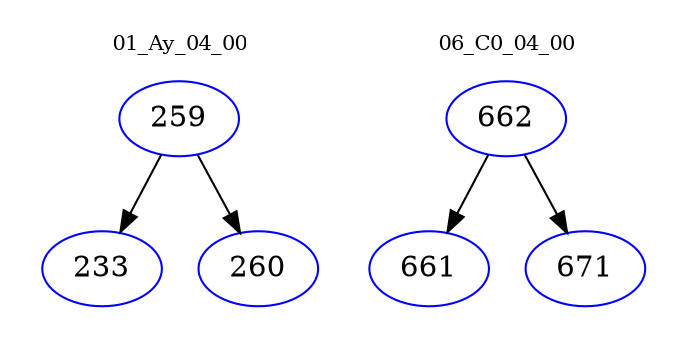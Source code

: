 digraph{
subgraph cluster_0 {
color = white
label = "01_Ay_04_00";
fontsize=10;
T0_259 [label="259", color="blue"]
T0_259 -> T0_233 [color="black"]
T0_233 [label="233", color="blue"]
T0_259 -> T0_260 [color="black"]
T0_260 [label="260", color="blue"]
}
subgraph cluster_1 {
color = white
label = "06_C0_04_00";
fontsize=10;
T1_662 [label="662", color="blue"]
T1_662 -> T1_661 [color="black"]
T1_661 [label="661", color="blue"]
T1_662 -> T1_671 [color="black"]
T1_671 [label="671", color="blue"]
}
}
